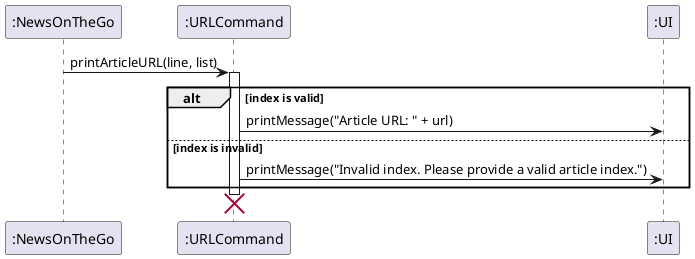 @startuml
'https://plantuml.com/sequence-diagram


participant ":NewsOnTheGo" as NOG
participant ":URLCommand" as URLC
participant ":UI" as UI

NOG -> URLC : printArticleURL(line, list)
activate URLC

alt index is valid
    URLC -> UI : printMessage("Article URL: " + url)
else index is invalid
    URLC -> UI : printMessage("Invalid index. Please provide a valid article index.")
end

destroy URLC
@enduml

